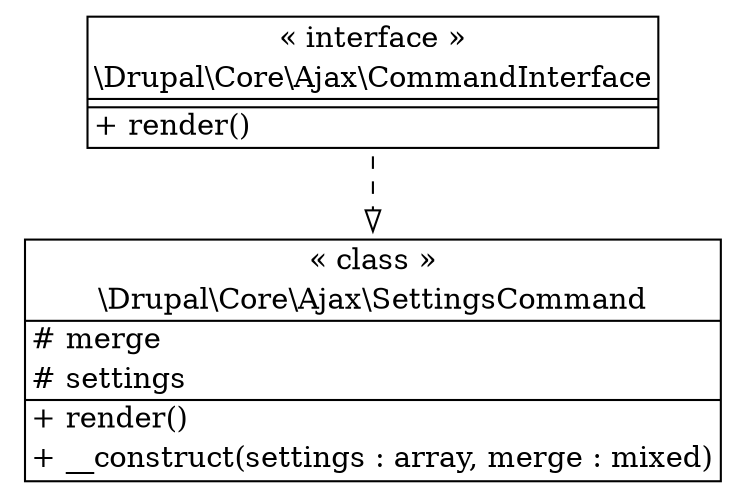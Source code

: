 digraph "Class Diagram" {
  node [shape=plaintext]
  "\\Drupal\\Core\\Ajax\\SettingsCommand" [
    label=<
<table border="1" cellpadding="2" cellspacing="0" cellborder="0">
<tr><td align="center">&laquo; class &raquo;</td></tr>
<tr><td align="center" title="class SettingsCommand">\\Drupal\\Core\\Ajax\\SettingsCommand</td></tr><hr />
<tr><td align="left" title="protected merge"># merge</td></tr>
<tr><td align="left" title="protected settings"># settings</td></tr>
<hr />
<tr><td align="left" title="public render">+ render()</td></tr>
<tr><td align="left" title="public __construct">+ __construct(settings : array, merge : mixed)</td></tr>
</table>
  >
  ];
  "\\Drupal\\Core\\Ajax\\CommandInterface" [
    label=<
<table border="1" cellpadding="2" cellspacing="0" cellborder="0">
<tr><td align="center">&laquo; interface &raquo;</td></tr>
<tr><td align="center" title="interface CommandInterface">\\Drupal\\Core\\Ajax\\CommandInterface</td></tr><hr />
<tr><td></td></tr>
<hr />
<tr><td align="left" title="public render">+ render()</td></tr>
</table>
  >
  ];
"\\Drupal\\Core\\Ajax\\CommandInterface" -> "\\Drupal\\Core\\Ajax\\SettingsCommand" [arrowhead="empty" style="dashed"];

}